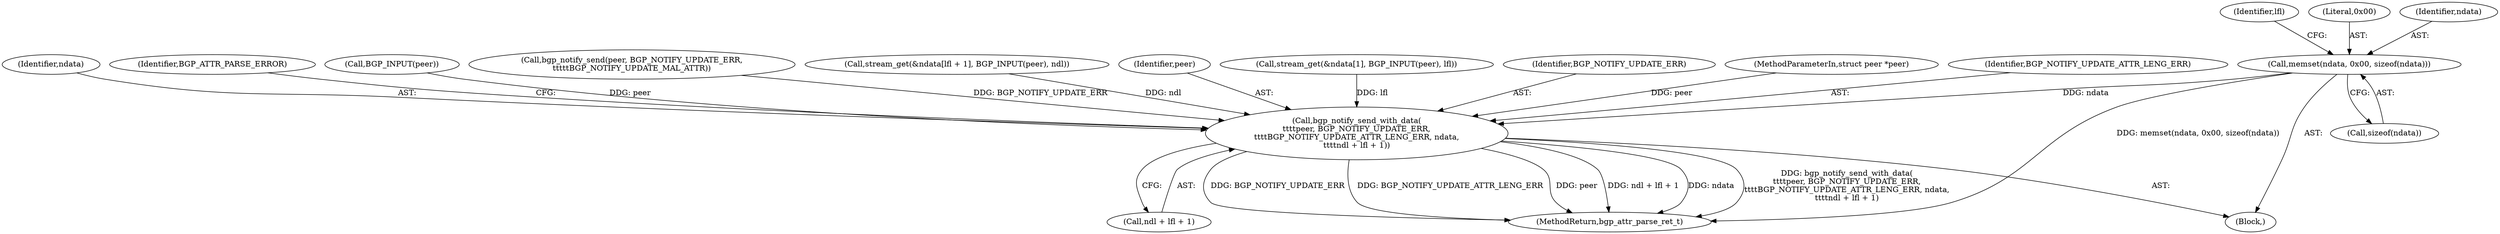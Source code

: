 digraph "0_frr_943d595a018e69b550db08cccba1d0778a86705a@API" {
"1000313" [label="(Call,memset(ndata, 0x00, sizeof(ndata)))"];
"1000374" [label="(Call,bgp_notify_send_with_data(\n\t\t\t\tpeer, BGP_NOTIFY_UPDATE_ERR,\n\t\t\t\tBGP_NOTIFY_UPDATE_ATTR_LENG_ERR, ndata,\n\t\t\t\tndl + lfl + 1))"];
"1000378" [label="(Identifier,ndata)"];
"1000313" [label="(Call,memset(ndata, 0x00, sizeof(ndata)))"];
"1000320" [label="(Identifier,lfl)"];
"1000379" [label="(Call,ndl + lfl + 1)"];
"1000385" [label="(Identifier,BGP_ATTR_PARSE_ERROR)"];
"1000371" [label="(Call,BGP_INPUT(peer))"];
"1000571" [label="(Call,bgp_notify_send(peer, BGP_NOTIFY_UPDATE_ERR,\n\t\t\t\t\tBGP_NOTIFY_UPDATE_MAL_ATTR))"];
"1000374" [label="(Call,bgp_notify_send_with_data(\n\t\t\t\tpeer, BGP_NOTIFY_UPDATE_ERR,\n\t\t\t\tBGP_NOTIFY_UPDATE_ATTR_LENG_ERR, ndata,\n\t\t\t\tndl + lfl + 1))"];
"1000364" [label="(Call,stream_get(&ndata[lfl + 1], BGP_INPUT(peer), ndl))"];
"1000375" [label="(Identifier,peer)"];
"1000342" [label="(Call,stream_get(&ndata[1], BGP_INPUT(peer), lfl))"];
"1000376" [label="(Identifier,BGP_NOTIFY_UPDATE_ERR)"];
"1000315" [label="(Literal,0x00)"];
"1000316" [label="(Call,sizeof(ndata))"];
"1000134" [label="(MethodParameterIn,struct peer *peer)"];
"1000314" [label="(Identifier,ndata)"];
"1000796" [label="(MethodReturn,bgp_attr_parse_ret_t)"];
"1000300" [label="(Block,)"];
"1000377" [label="(Identifier,BGP_NOTIFY_UPDATE_ATTR_LENG_ERR)"];
"1000313" -> "1000300"  [label="AST: "];
"1000313" -> "1000316"  [label="CFG: "];
"1000314" -> "1000313"  [label="AST: "];
"1000315" -> "1000313"  [label="AST: "];
"1000316" -> "1000313"  [label="AST: "];
"1000320" -> "1000313"  [label="CFG: "];
"1000313" -> "1000796"  [label="DDG: memset(ndata, 0x00, sizeof(ndata))"];
"1000313" -> "1000374"  [label="DDG: ndata"];
"1000374" -> "1000300"  [label="AST: "];
"1000374" -> "1000379"  [label="CFG: "];
"1000375" -> "1000374"  [label="AST: "];
"1000376" -> "1000374"  [label="AST: "];
"1000377" -> "1000374"  [label="AST: "];
"1000378" -> "1000374"  [label="AST: "];
"1000379" -> "1000374"  [label="AST: "];
"1000385" -> "1000374"  [label="CFG: "];
"1000374" -> "1000796"  [label="DDG: BGP_NOTIFY_UPDATE_ERR"];
"1000374" -> "1000796"  [label="DDG: BGP_NOTIFY_UPDATE_ATTR_LENG_ERR"];
"1000374" -> "1000796"  [label="DDG: peer"];
"1000374" -> "1000796"  [label="DDG: ndl + lfl + 1"];
"1000374" -> "1000796"  [label="DDG: ndata"];
"1000374" -> "1000796"  [label="DDG: bgp_notify_send_with_data(\n\t\t\t\tpeer, BGP_NOTIFY_UPDATE_ERR,\n\t\t\t\tBGP_NOTIFY_UPDATE_ATTR_LENG_ERR, ndata,\n\t\t\t\tndl + lfl + 1)"];
"1000371" -> "1000374"  [label="DDG: peer"];
"1000134" -> "1000374"  [label="DDG: peer"];
"1000571" -> "1000374"  [label="DDG: BGP_NOTIFY_UPDATE_ERR"];
"1000364" -> "1000374"  [label="DDG: ndl"];
"1000342" -> "1000374"  [label="DDG: lfl"];
}
